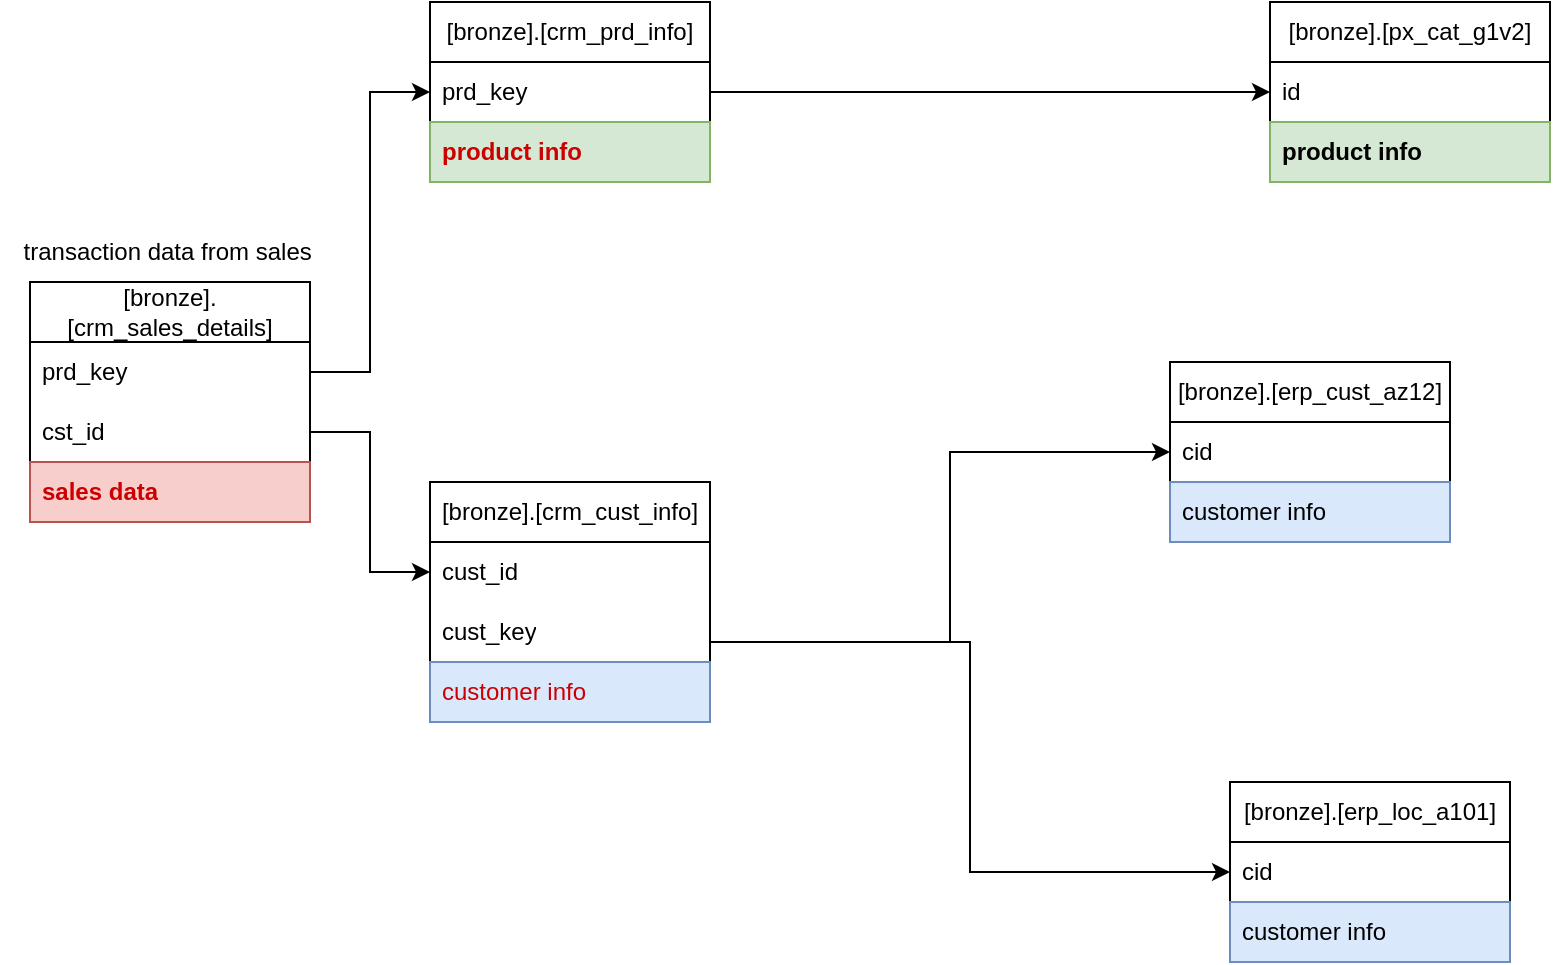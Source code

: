 <mxfile version="28.2.5">
  <diagram name="Page-1" id="EqNsAkXv22ZI4vEFiFp3">
    <mxGraphModel dx="1678" dy="874" grid="1" gridSize="10" guides="1" tooltips="1" connect="1" arrows="1" fold="1" page="1" pageScale="1" pageWidth="850" pageHeight="1100" math="0" shadow="0">
      <root>
        <mxCell id="0" />
        <mxCell id="1" parent="0" />
        <mxCell id="EJWbClh2QxT7537FY5N7-1" value="[bronze].[crm_sales_details]" style="swimlane;fontStyle=0;childLayout=stackLayout;horizontal=1;startSize=30;horizontalStack=0;resizeParent=1;resizeParentMax=0;resizeLast=0;collapsible=1;marginBottom=0;whiteSpace=wrap;html=1;" vertex="1" parent="1">
          <mxGeometry x="30" y="280" width="140" height="120" as="geometry" />
        </mxCell>
        <mxCell id="EJWbClh2QxT7537FY5N7-2" value="prd_key" style="text;strokeColor=none;fillColor=none;align=left;verticalAlign=middle;spacingLeft=4;spacingRight=4;overflow=hidden;points=[[0,0.5],[1,0.5]];portConstraint=eastwest;rotatable=0;whiteSpace=wrap;html=1;" vertex="1" parent="EJWbClh2QxT7537FY5N7-1">
          <mxGeometry y="30" width="140" height="30" as="geometry" />
        </mxCell>
        <mxCell id="EJWbClh2QxT7537FY5N7-3" value="cst_id" style="text;strokeColor=none;fillColor=none;align=left;verticalAlign=middle;spacingLeft=4;spacingRight=4;overflow=hidden;points=[[0,0.5],[1,0.5]];portConstraint=eastwest;rotatable=0;whiteSpace=wrap;html=1;" vertex="1" parent="EJWbClh2QxT7537FY5N7-1">
          <mxGeometry y="60" width="140" height="30" as="geometry" />
        </mxCell>
        <mxCell id="EJWbClh2QxT7537FY5N7-9" value="&lt;b&gt;&lt;font style=&quot;color: rgb(204, 0, 0);&quot;&gt;sales data&lt;/font&gt;&lt;/b&gt;" style="text;strokeColor=#b85450;fillColor=#f8cecc;align=left;verticalAlign=middle;spacingLeft=4;spacingRight=4;overflow=hidden;points=[[0,0.5],[1,0.5]];portConstraint=eastwest;rotatable=0;whiteSpace=wrap;html=1;" vertex="1" parent="EJWbClh2QxT7537FY5N7-1">
          <mxGeometry y="90" width="140" height="30" as="geometry" />
        </mxCell>
        <mxCell id="EJWbClh2QxT7537FY5N7-5" value="transaction data from sales&amp;nbsp;" style="text;html=1;align=center;verticalAlign=middle;resizable=0;points=[];autosize=1;strokeColor=none;fillColor=none;" vertex="1" parent="1">
          <mxGeometry x="15" y="250" width="170" height="30" as="geometry" />
        </mxCell>
        <mxCell id="EJWbClh2QxT7537FY5N7-10" value="[bronze].[crm_prd_info]" style="swimlane;fontStyle=0;childLayout=stackLayout;horizontal=1;startSize=30;horizontalStack=0;resizeParent=1;resizeParentMax=0;resizeLast=0;collapsible=1;marginBottom=0;whiteSpace=wrap;html=1;" vertex="1" parent="1">
          <mxGeometry x="230" y="140" width="140" height="90" as="geometry" />
        </mxCell>
        <mxCell id="EJWbClh2QxT7537FY5N7-11" value="prd_key" style="text;strokeColor=none;fillColor=none;align=left;verticalAlign=middle;spacingLeft=4;spacingRight=4;overflow=hidden;points=[[0,0.5],[1,0.5]];portConstraint=eastwest;rotatable=0;whiteSpace=wrap;html=1;" vertex="1" parent="EJWbClh2QxT7537FY5N7-10">
          <mxGeometry y="30" width="140" height="30" as="geometry" />
        </mxCell>
        <mxCell id="EJWbClh2QxT7537FY5N7-13" value="&lt;font style=&quot;color: rgb(204, 0, 0);&quot;&gt;&lt;b&gt;product info&lt;/b&gt;&lt;/font&gt;" style="text;strokeColor=#82b366;fillColor=#d5e8d4;align=left;verticalAlign=middle;spacingLeft=4;spacingRight=4;overflow=hidden;points=[[0,0.5],[1,0.5]];portConstraint=eastwest;rotatable=0;whiteSpace=wrap;html=1;" vertex="1" parent="EJWbClh2QxT7537FY5N7-10">
          <mxGeometry y="60" width="140" height="30" as="geometry" />
        </mxCell>
        <mxCell id="EJWbClh2QxT7537FY5N7-14" value="[bronze].[crm_cust_info]" style="swimlane;fontStyle=0;childLayout=stackLayout;horizontal=1;startSize=30;horizontalStack=0;resizeParent=1;resizeParentMax=0;resizeLast=0;collapsible=1;marginBottom=0;whiteSpace=wrap;html=1;" vertex="1" parent="1">
          <mxGeometry x="230" y="380" width="140" height="120" as="geometry" />
        </mxCell>
        <mxCell id="EJWbClh2QxT7537FY5N7-15" value="cust_id" style="text;strokeColor=none;fillColor=none;align=left;verticalAlign=middle;spacingLeft=4;spacingRight=4;overflow=hidden;points=[[0,0.5],[1,0.5]];portConstraint=eastwest;rotatable=0;whiteSpace=wrap;html=1;" vertex="1" parent="EJWbClh2QxT7537FY5N7-14">
          <mxGeometry y="30" width="140" height="30" as="geometry" />
        </mxCell>
        <mxCell id="EJWbClh2QxT7537FY5N7-16" value="cust_key" style="text;strokeColor=none;fillColor=none;align=left;verticalAlign=middle;spacingLeft=4;spacingRight=4;overflow=hidden;points=[[0,0.5],[1,0.5]];portConstraint=eastwest;rotatable=0;whiteSpace=wrap;html=1;" vertex="1" parent="EJWbClh2QxT7537FY5N7-14">
          <mxGeometry y="60" width="140" height="30" as="geometry" />
        </mxCell>
        <mxCell id="EJWbClh2QxT7537FY5N7-17" value="&lt;font style=&quot;color: rgb(204, 0, 0);&quot;&gt;customer info&lt;/font&gt;" style="text;strokeColor=#6c8ebf;fillColor=#dae8fc;align=left;verticalAlign=middle;spacingLeft=4;spacingRight=4;overflow=hidden;points=[[0,0.5],[1,0.5]];portConstraint=eastwest;rotatable=0;whiteSpace=wrap;html=1;" vertex="1" parent="EJWbClh2QxT7537FY5N7-14">
          <mxGeometry y="90" width="140" height="30" as="geometry" />
        </mxCell>
        <mxCell id="EJWbClh2QxT7537FY5N7-18" value="[bronze].[px_cat_g1v2]" style="swimlane;fontStyle=0;childLayout=stackLayout;horizontal=1;startSize=30;horizontalStack=0;resizeParent=1;resizeParentMax=0;resizeLast=0;collapsible=1;marginBottom=0;whiteSpace=wrap;html=1;" vertex="1" parent="1">
          <mxGeometry x="650" y="140" width="140" height="90" as="geometry" />
        </mxCell>
        <mxCell id="EJWbClh2QxT7537FY5N7-19" value="id" style="text;strokeColor=none;fillColor=none;align=left;verticalAlign=middle;spacingLeft=4;spacingRight=4;overflow=hidden;points=[[0,0.5],[1,0.5]];portConstraint=eastwest;rotatable=0;whiteSpace=wrap;html=1;" vertex="1" parent="EJWbClh2QxT7537FY5N7-18">
          <mxGeometry y="30" width="140" height="30" as="geometry" />
        </mxCell>
        <mxCell id="EJWbClh2QxT7537FY5N7-20" value="&lt;font style=&quot;color: rgb(0, 0, 0);&quot;&gt;&lt;b style=&quot;&quot;&gt;product info&lt;/b&gt;&lt;/font&gt;" style="text;strokeColor=#82b366;fillColor=#d5e8d4;align=left;verticalAlign=middle;spacingLeft=4;spacingRight=4;overflow=hidden;points=[[0,0.5],[1,0.5]];portConstraint=eastwest;rotatable=0;whiteSpace=wrap;html=1;" vertex="1" parent="EJWbClh2QxT7537FY5N7-18">
          <mxGeometry y="60" width="140" height="30" as="geometry" />
        </mxCell>
        <mxCell id="EJWbClh2QxT7537FY5N7-22" value="[bronze].[erp_loc_a101]" style="swimlane;fontStyle=0;childLayout=stackLayout;horizontal=1;startSize=30;horizontalStack=0;resizeParent=1;resizeParentMax=0;resizeLast=0;collapsible=1;marginBottom=0;whiteSpace=wrap;html=1;" vertex="1" parent="1">
          <mxGeometry x="630" y="530" width="140" height="90" as="geometry" />
        </mxCell>
        <mxCell id="EJWbClh2QxT7537FY5N7-23" value="cid" style="text;strokeColor=none;fillColor=none;align=left;verticalAlign=middle;spacingLeft=4;spacingRight=4;overflow=hidden;points=[[0,0.5],[1,0.5]];portConstraint=eastwest;rotatable=0;whiteSpace=wrap;html=1;" vertex="1" parent="EJWbClh2QxT7537FY5N7-22">
          <mxGeometry y="30" width="140" height="30" as="geometry" />
        </mxCell>
        <mxCell id="EJWbClh2QxT7537FY5N7-24" value="customer info" style="text;strokeColor=#6c8ebf;fillColor=#dae8fc;align=left;verticalAlign=middle;spacingLeft=4;spacingRight=4;overflow=hidden;points=[[0,0.5],[1,0.5]];portConstraint=eastwest;rotatable=0;whiteSpace=wrap;html=1;" vertex="1" parent="EJWbClh2QxT7537FY5N7-22">
          <mxGeometry y="60" width="140" height="30" as="geometry" />
        </mxCell>
        <mxCell id="EJWbClh2QxT7537FY5N7-26" value="[bronze].[erp_cust_az12]" style="swimlane;fontStyle=0;childLayout=stackLayout;horizontal=1;startSize=30;horizontalStack=0;resizeParent=1;resizeParentMax=0;resizeLast=0;collapsible=1;marginBottom=0;whiteSpace=wrap;html=1;" vertex="1" parent="1">
          <mxGeometry x="600" y="320" width="140" height="90" as="geometry" />
        </mxCell>
        <mxCell id="EJWbClh2QxT7537FY5N7-27" value="cid" style="text;strokeColor=none;fillColor=none;align=left;verticalAlign=middle;spacingLeft=4;spacingRight=4;overflow=hidden;points=[[0,0.5],[1,0.5]];portConstraint=eastwest;rotatable=0;whiteSpace=wrap;html=1;" vertex="1" parent="EJWbClh2QxT7537FY5N7-26">
          <mxGeometry y="30" width="140" height="30" as="geometry" />
        </mxCell>
        <mxCell id="EJWbClh2QxT7537FY5N7-29" value="customer info" style="text;strokeColor=#6c8ebf;fillColor=#dae8fc;align=left;verticalAlign=middle;spacingLeft=4;spacingRight=4;overflow=hidden;points=[[0,0.5],[1,0.5]];portConstraint=eastwest;rotatable=0;whiteSpace=wrap;html=1;" vertex="1" parent="EJWbClh2QxT7537FY5N7-26">
          <mxGeometry y="60" width="140" height="30" as="geometry" />
        </mxCell>
        <mxCell id="EJWbClh2QxT7537FY5N7-30" style="edgeStyle=orthogonalEdgeStyle;rounded=0;orthogonalLoop=1;jettySize=auto;html=1;exitX=1;exitY=0.5;exitDx=0;exitDy=0;entryX=0;entryY=0.5;entryDx=0;entryDy=0;" edge="1" parent="1" source="EJWbClh2QxT7537FY5N7-2" target="EJWbClh2QxT7537FY5N7-11">
          <mxGeometry relative="1" as="geometry" />
        </mxCell>
        <mxCell id="EJWbClh2QxT7537FY5N7-31" style="edgeStyle=orthogonalEdgeStyle;rounded=0;orthogonalLoop=1;jettySize=auto;html=1;exitX=1;exitY=0.5;exitDx=0;exitDy=0;entryX=0;entryY=0.5;entryDx=0;entryDy=0;" edge="1" parent="1" source="EJWbClh2QxT7537FY5N7-3" target="EJWbClh2QxT7537FY5N7-15">
          <mxGeometry relative="1" as="geometry" />
        </mxCell>
        <mxCell id="EJWbClh2QxT7537FY5N7-32" style="edgeStyle=orthogonalEdgeStyle;rounded=0;orthogonalLoop=1;jettySize=auto;html=1;exitX=1;exitY=0.5;exitDx=0;exitDy=0;" edge="1" parent="1" source="EJWbClh2QxT7537FY5N7-11" target="EJWbClh2QxT7537FY5N7-19">
          <mxGeometry relative="1" as="geometry" />
        </mxCell>
        <mxCell id="EJWbClh2QxT7537FY5N7-33" style="edgeStyle=orthogonalEdgeStyle;rounded=0;orthogonalLoop=1;jettySize=auto;html=1;exitX=1;exitY=0.5;exitDx=0;exitDy=0;entryX=0;entryY=0.5;entryDx=0;entryDy=0;" edge="1" parent="1" source="EJWbClh2QxT7537FY5N7-15" target="EJWbClh2QxT7537FY5N7-27">
          <mxGeometry relative="1" as="geometry">
            <Array as="points">
              <mxPoint x="370" y="460" />
              <mxPoint x="490" y="460" />
              <mxPoint x="490" y="365" />
            </Array>
          </mxGeometry>
        </mxCell>
        <mxCell id="EJWbClh2QxT7537FY5N7-34" style="edgeStyle=orthogonalEdgeStyle;rounded=0;orthogonalLoop=1;jettySize=auto;html=1;exitX=1;exitY=0.5;exitDx=0;exitDy=0;entryX=0;entryY=0.5;entryDx=0;entryDy=0;" edge="1" parent="1" source="EJWbClh2QxT7537FY5N7-15" target="EJWbClh2QxT7537FY5N7-23">
          <mxGeometry relative="1" as="geometry">
            <Array as="points">
              <mxPoint x="370" y="460" />
              <mxPoint x="500" y="460" />
              <mxPoint x="500" y="575" />
            </Array>
          </mxGeometry>
        </mxCell>
      </root>
    </mxGraphModel>
  </diagram>
</mxfile>
